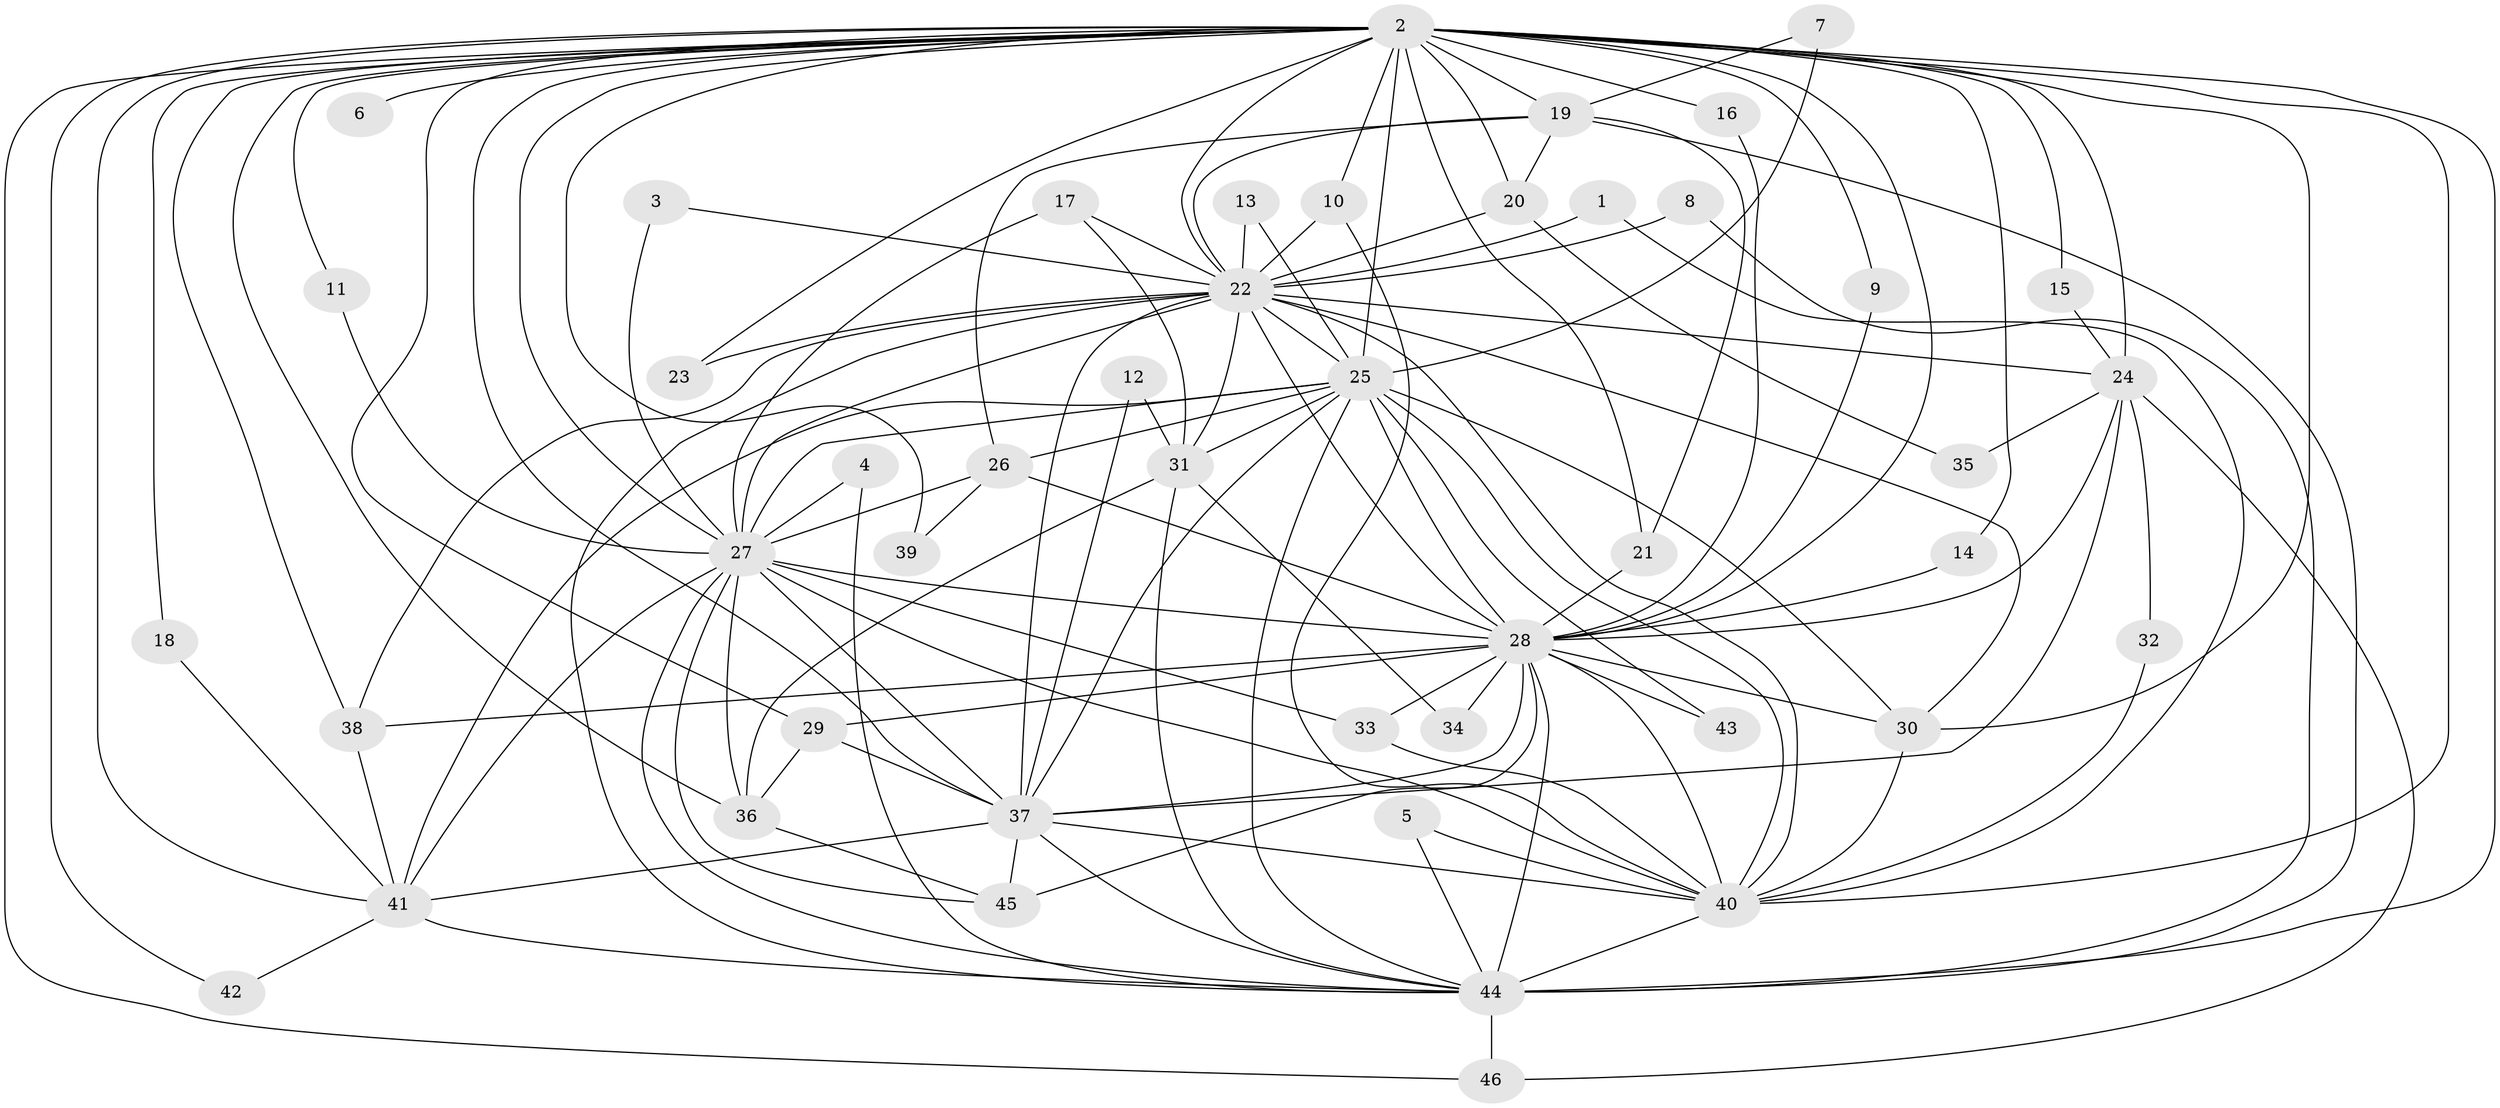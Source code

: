 // original degree distribution, {29: 0.010869565217391304, 18: 0.021739130434782608, 17: 0.021739130434782608, 19: 0.010869565217391304, 16: 0.010869565217391304, 15: 0.010869565217391304, 23: 0.010869565217391304, 20: 0.010869565217391304, 2: 0.5869565217391305, 3: 0.10869565217391304, 6: 0.010869565217391304, 8: 0.010869565217391304, 4: 0.10869565217391304, 7: 0.021739130434782608, 5: 0.043478260869565216}
// Generated by graph-tools (version 1.1) at 2025/25/03/09/25 03:25:44]
// undirected, 46 vertices, 128 edges
graph export_dot {
graph [start="1"]
  node [color=gray90,style=filled];
  1;
  2;
  3;
  4;
  5;
  6;
  7;
  8;
  9;
  10;
  11;
  12;
  13;
  14;
  15;
  16;
  17;
  18;
  19;
  20;
  21;
  22;
  23;
  24;
  25;
  26;
  27;
  28;
  29;
  30;
  31;
  32;
  33;
  34;
  35;
  36;
  37;
  38;
  39;
  40;
  41;
  42;
  43;
  44;
  45;
  46;
  1 -- 22 [weight=1.0];
  1 -- 40 [weight=1.0];
  2 -- 6 [weight=1.0];
  2 -- 9 [weight=1.0];
  2 -- 10 [weight=1.0];
  2 -- 11 [weight=1.0];
  2 -- 14 [weight=1.0];
  2 -- 15 [weight=1.0];
  2 -- 16 [weight=1.0];
  2 -- 18 [weight=1.0];
  2 -- 19 [weight=1.0];
  2 -- 20 [weight=1.0];
  2 -- 21 [weight=1.0];
  2 -- 22 [weight=2.0];
  2 -- 23 [weight=1.0];
  2 -- 24 [weight=2.0];
  2 -- 25 [weight=3.0];
  2 -- 27 [weight=3.0];
  2 -- 28 [weight=4.0];
  2 -- 29 [weight=1.0];
  2 -- 30 [weight=1.0];
  2 -- 36 [weight=1.0];
  2 -- 37 [weight=3.0];
  2 -- 38 [weight=2.0];
  2 -- 39 [weight=1.0];
  2 -- 40 [weight=2.0];
  2 -- 41 [weight=1.0];
  2 -- 42 [weight=1.0];
  2 -- 44 [weight=3.0];
  2 -- 46 [weight=1.0];
  3 -- 22 [weight=1.0];
  3 -- 27 [weight=1.0];
  4 -- 27 [weight=1.0];
  4 -- 44 [weight=1.0];
  5 -- 40 [weight=1.0];
  5 -- 44 [weight=1.0];
  7 -- 19 [weight=1.0];
  7 -- 25 [weight=1.0];
  8 -- 22 [weight=1.0];
  8 -- 44 [weight=1.0];
  9 -- 28 [weight=1.0];
  10 -- 22 [weight=1.0];
  10 -- 40 [weight=1.0];
  11 -- 27 [weight=1.0];
  12 -- 31 [weight=1.0];
  12 -- 37 [weight=1.0];
  13 -- 22 [weight=1.0];
  13 -- 25 [weight=1.0];
  14 -- 28 [weight=1.0];
  15 -- 24 [weight=1.0];
  16 -- 28 [weight=1.0];
  17 -- 22 [weight=1.0];
  17 -- 27 [weight=1.0];
  17 -- 31 [weight=1.0];
  18 -- 41 [weight=1.0];
  19 -- 20 [weight=1.0];
  19 -- 21 [weight=1.0];
  19 -- 22 [weight=1.0];
  19 -- 26 [weight=1.0];
  19 -- 44 [weight=1.0];
  20 -- 22 [weight=1.0];
  20 -- 35 [weight=1.0];
  21 -- 28 [weight=2.0];
  22 -- 23 [weight=1.0];
  22 -- 24 [weight=1.0];
  22 -- 25 [weight=1.0];
  22 -- 27 [weight=1.0];
  22 -- 28 [weight=3.0];
  22 -- 30 [weight=1.0];
  22 -- 31 [weight=2.0];
  22 -- 37 [weight=2.0];
  22 -- 38 [weight=1.0];
  22 -- 40 [weight=2.0];
  22 -- 44 [weight=1.0];
  24 -- 28 [weight=1.0];
  24 -- 32 [weight=1.0];
  24 -- 35 [weight=1.0];
  24 -- 37 [weight=1.0];
  24 -- 46 [weight=1.0];
  25 -- 26 [weight=1.0];
  25 -- 27 [weight=1.0];
  25 -- 28 [weight=2.0];
  25 -- 30 [weight=1.0];
  25 -- 31 [weight=1.0];
  25 -- 37 [weight=2.0];
  25 -- 40 [weight=1.0];
  25 -- 41 [weight=2.0];
  25 -- 43 [weight=1.0];
  25 -- 44 [weight=1.0];
  26 -- 27 [weight=1.0];
  26 -- 28 [weight=1.0];
  26 -- 39 [weight=1.0];
  27 -- 28 [weight=2.0];
  27 -- 33 [weight=1.0];
  27 -- 36 [weight=1.0];
  27 -- 37 [weight=1.0];
  27 -- 40 [weight=1.0];
  27 -- 41 [weight=1.0];
  27 -- 44 [weight=1.0];
  27 -- 45 [weight=1.0];
  28 -- 29 [weight=1.0];
  28 -- 30 [weight=1.0];
  28 -- 33 [weight=1.0];
  28 -- 34 [weight=2.0];
  28 -- 37 [weight=2.0];
  28 -- 38 [weight=1.0];
  28 -- 40 [weight=2.0];
  28 -- 43 [weight=1.0];
  28 -- 44 [weight=2.0];
  28 -- 45 [weight=1.0];
  29 -- 36 [weight=1.0];
  29 -- 37 [weight=1.0];
  30 -- 40 [weight=1.0];
  31 -- 34 [weight=1.0];
  31 -- 36 [weight=1.0];
  31 -- 44 [weight=1.0];
  32 -- 40 [weight=1.0];
  33 -- 40 [weight=1.0];
  36 -- 45 [weight=1.0];
  37 -- 40 [weight=1.0];
  37 -- 41 [weight=1.0];
  37 -- 44 [weight=1.0];
  37 -- 45 [weight=1.0];
  38 -- 41 [weight=1.0];
  40 -- 44 [weight=1.0];
  41 -- 42 [weight=1.0];
  41 -- 44 [weight=1.0];
  44 -- 46 [weight=1.0];
}
